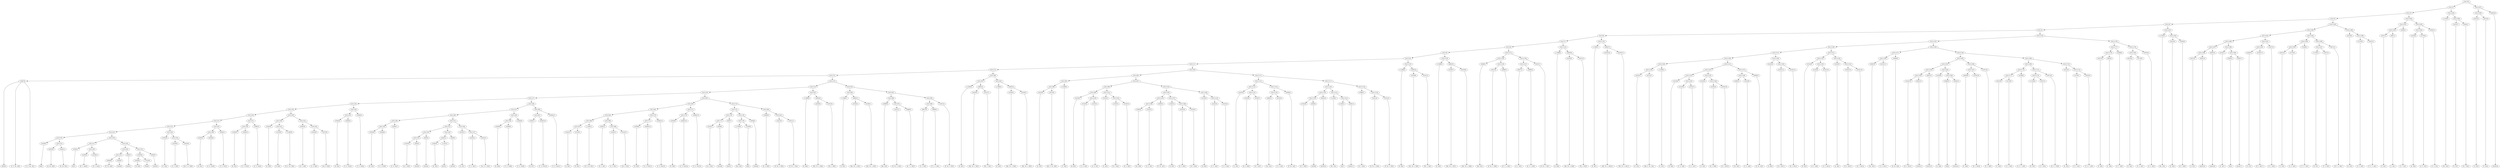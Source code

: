 digraph sample{
"L3467(0)"->"[Dis](0)"
"L3467(0)"->"[C  D  Dis  A](0)"
"L3467(0)"->"[C  D  Dis  A](1)"
"L3538(0)"->"[D](0)"
"L4582(0)"->"[D  Gis  B](0)"
"L4582(1)"->"[D  Gis  B](1)"
"L5411(25)"->"L4582(0)"
"L5411(25)"->"L4582(1)"
"L5411(24)"->"L3538(0)"
"L5411(24)"->"L5411(25)"
"L3538(1)"->"[D](1)"
"L4180(0)"->"[D  G  Ais](0)"
"L4180(1)"->"[D  G  Ais](1)"
"L5411(28)"->"L4180(0)"
"L5411(28)"->"L4180(1)"
"L5411(27)"->"L3538(1)"
"L5411(27)"->"L5411(28)"
"L4009(0)"->"[D  Fis  A](0)"
"L826(0)"->"[rest](0)"
"L5411(31)"->"L4009(0)"
"L5411(31)"->"L826(0)"
"L826(1)"->"[rest](1)"
"L5411(30)"->"L5411(31)"
"L5411(30)"->"L826(1)"
"L3264(0)"->"[D  E](0)"
"L-1552(0)"->"[Fis](0)"
"L3445(0)"->"L3264(0)"
"L3445(0)"->"L-1552(0)"
"L826(2)"->"[rest](2)"
"L5411(32)"->"L3445(0)"
"L5411(32)"->"L826(2)"
"L5411(29)"->"L5411(30)"
"L5411(29)"->"L5411(32)"
"L5411(26)"->"L5411(27)"
"L5411(26)"->"L5411(29)"
"L5411(23)"->"L5411(24)"
"L5411(23)"->"L5411(26)"
"L3163(0)"->"[G  A](0)"
"L4230(0)"->"[C  G  B](0)"
"L4424(0)"->"[Cis  D  G  B](0)"
"L5411(34)"->"L4230(0)"
"L5411(34)"->"L4424(0)"
"L5411(33)"->"L3163(0)"
"L5411(33)"->"L5411(34)"
"L5411(22)"->"L5411(23)"
"L5411(22)"->"L5411(33)"
"L3264(1)"->"[D  E](1)"
"L4394(0)"->"[C  D  Fis](0)"
"L5411(36)"->"L3264(1)"
"L5411(36)"->"L4394(0)"
"L4394(1)"->"[C  D  Fis](1)"
"L5411(35)"->"L5411(36)"
"L5411(35)"->"L4394(1)"
"L5411(21)"->"L5411(22)"
"L5411(21)"->"L5411(35)"
"L3264(2)"->"[D  E](2)"
"L4394(2)"->"[C  D  Fis](2)"
"L5411(38)"->"L3264(2)"
"L5411(38)"->"L4394(2)"
"L4394(3)"->"[C  D  Fis](3)"
"L5411(37)"->"L5411(38)"
"L5411(37)"->"L4394(3)"
"L5411(20)"->"L5411(21)"
"L5411(20)"->"L5411(37)"
"L2442(0)"->"[G  B](0)"
"L2518(0)"->"[D  B](0)"
"L-1483(0)"->"[D  E  Fis  B](0)"
"L5411(41)"->"L2518(0)"
"L5411(41)"->"L-1483(0)"
"L5411(40)"->"L2442(0)"
"L5411(40)"->"L5411(41)"
"L3562(0)"->"[D  G  A](0)"
"L1945(0)"->"[C  D  B](0)"
"L5232(0)"->"[Cis  D  B](0)"
"L5411(43)"->"L1945(0)"
"L5411(43)"->"L5232(0)"
"L5411(42)"->"L3562(0)"
"L5411(42)"->"L5411(43)"
"L5411(39)"->"L5411(40)"
"L5411(39)"->"L5411(42)"
"L5411(19)"->"L5411(20)"
"L5411(19)"->"L5411(39)"
"L3264(3)"->"[D  E](3)"
"L4394(4)"->"[C  D  Fis](4)"
"L5411(45)"->"L3264(3)"
"L5411(45)"->"L4394(4)"
"L4394(5)"->"[C  D  Fis](5)"
"L5411(44)"->"L5411(45)"
"L5411(44)"->"L4394(5)"
"L5411(18)"->"L5411(19)"
"L5411(18)"->"L5411(44)"
"L3264(4)"->"[D  E](4)"
"L4394(6)"->"[C  D  Fis](6)"
"L5411(50)"->"L3264(4)"
"L5411(50)"->"L4394(6)"
"L4394(7)"->"[C  D  Fis](7)"
"L5411(49)"->"L5411(50)"
"L5411(49)"->"L4394(7)"
"L3182(0)"->"[D  G  B](0)"
"L826(3)"->"[rest](3)"
"L5411(54)"->"L3182(0)"
"L5411(54)"->"L826(3)"
"L826(4)"->"[rest](4)"
"L5411(53)"->"L5411(54)"
"L5411(53)"->"L826(4)"
"L3264(5)"->"[D  E](5)"
"L-1552(1)"->"[Fis](1)"
"L3445(1)"->"L3264(5)"
"L3445(1)"->"L-1552(1)"
"L826(5)"->"[rest](5)"
"L5411(55)"->"L3445(1)"
"L5411(55)"->"L826(5)"
"L5411(52)"->"L5411(53)"
"L5411(52)"->"L5411(55)"
"L3163(1)"->"[G  A](1)"
"L4230(1)"->"[C  G  B](1)"
"L4424(1)"->"[Cis  D  G  B](1)"
"L5411(57)"->"L4230(1)"
"L5411(57)"->"L4424(1)"
"L5411(56)"->"L3163(1)"
"L5411(56)"->"L5411(57)"
"L5411(51)"->"L5411(52)"
"L5411(51)"->"L5411(56)"
"L5411(48)"->"L5411(49)"
"L5411(48)"->"L5411(51)"
"L3264(6)"->"[D  E](6)"
"L4394(8)"->"[C  D  Fis](8)"
"L5411(59)"->"L3264(6)"
"L5411(59)"->"L4394(8)"
"L4394(9)"->"[C  D  Fis](9)"
"L5411(58)"->"L5411(59)"
"L5411(58)"->"L4394(9)"
"L5411(47)"->"L5411(48)"
"L5411(47)"->"L5411(58)"
"L3264(7)"->"[D  E](7)"
"L4394(10)"->"[C  D  Fis](10)"
"L5411(61)"->"L3264(7)"
"L5411(61)"->"L4394(10)"
"L4394(11)"->"[C  D  Fis](11)"
"L5411(60)"->"L5411(61)"
"L5411(60)"->"L4394(11)"
"L5411(46)"->"L5411(47)"
"L5411(46)"->"L5411(60)"
"L5411(17)"->"L5411(18)"
"L5411(17)"->"L5411(46)"
"L2442(1)"->"[G  B](1)"
"L2518(1)"->"[D  B](1)"
"L5411(67)"->"L2442(1)"
"L5411(67)"->"L2518(1)"
"L-1483(1)"->"[D  E  Fis  B](1)"
"L5411(66)"->"L5411(67)"
"L5411(66)"->"L-1483(1)"
"L3562(1)"->"[D  G  A](1)"
"L1945(1)"->"[C  D  B](1)"
"L5232(1)"->"[Cis  D  B](1)"
"L5411(69)"->"L1945(1)"
"L5411(69)"->"L5232(1)"
"L5411(68)"->"L3562(1)"
"L5411(68)"->"L5411(69)"
"L5411(65)"->"L5411(66)"
"L5411(65)"->"L5411(68)"
"L3264(8)"->"[D  E](8)"
"L4394(12)"->"[C  D  Fis](12)"
"L5411(71)"->"L3264(8)"
"L5411(71)"->"L4394(12)"
"L4394(13)"->"[C  D  Fis](13)"
"L5411(70)"->"L5411(71)"
"L5411(70)"->"L4394(13)"
"L5411(64)"->"L5411(65)"
"L5411(64)"->"L5411(70)"
"L3264(9)"->"[D  E](9)"
"L4394(14)"->"[C  D  Fis](14)"
"L5411(73)"->"L3264(9)"
"L5411(73)"->"L4394(14)"
"L4394(15)"->"[C  D  Fis](15)"
"L5411(72)"->"L5411(73)"
"L5411(72)"->"L4394(15)"
"L5411(63)"->"L5411(64)"
"L5411(63)"->"L5411(72)"
"L3182(1)"->"[D  G  B](1)"
"L826(6)"->"[rest](6)"
"L5411(77)"->"L3182(1)"
"L5411(77)"->"L826(6)"
"L826(7)"->"[rest](7)"
"L5411(76)"->"L5411(77)"
"L5411(76)"->"L826(7)"
"L-1559(0)"->"[Fis  G](0)"
"L1429(0)"->"[A](0)"
"L5411(79)"->"L-1559(0)"
"L5411(79)"->"L1429(0)"
"L826(8)"->"[rest](8)"
"L5411(78)"->"L5411(79)"
"L5411(78)"->"L826(8)"
"L5411(75)"->"L5411(76)"
"L5411(75)"->"L5411(78)"
"L2960(0)"->"[E  G  B](0)"
"L1821(0)"->"[E  Fis  G  B](0)"
"L1821(1)"->"[E  Fis  G  B](1)"
"L5411(81)"->"L1821(0)"
"L5411(81)"->"L1821(1)"
"L5411(80)"->"L2960(0)"
"L5411(80)"->"L5411(81)"
"L5411(74)"->"L5411(75)"
"L5411(74)"->"L5411(80)"
"L5411(62)"->"L5411(63)"
"L5411(62)"->"L5411(74)"
"L5411(16)"->"L5411(17)"
"L5411(16)"->"L5411(62)"
"L-1499(0)"->"[E  B](0)"
"L4250(0)"->"[Dis  Fis  A  B](0)"
"L4251(0)"->"[Fis  A  B](0)"
"L4905(0)"->"L4250(0)"
"L4905(0)"->"L4251(0)"
"L5411(82)"->"L-1499(0)"
"L5411(82)"->"L4905(0)"
"L5411(15)"->"L5411(16)"
"L5411(15)"->"L5411(82)"
"L-1499(1)"->"[E  B](1)"
"L4250(1)"->"[Dis  Fis  A  B](1)"
"L4250(2)"->"[Dis  Fis  A  B](2)"
"L4905(1)"->"L4250(1)"
"L4905(1)"->"L4250(2)"
"L5411(84)"->"L-1499(1)"
"L5411(84)"->"L4905(1)"
"L4099(0)"->"[Dis  E](0)"
"L1821(2)"->"[E  Fis  G  B](2)"
"L4898(0)"->"[E  G  A  B](0)"
"L5411(87)"->"L1821(2)"
"L5411(87)"->"L4898(0)"
"L5411(86)"->"L4099(0)"
"L5411(86)"->"L5411(87)"
"L4837(0)"->"[C  E  B](0)"
"L4898(1)"->"[E  G  A  B](1)"
"L5411(89)"->"L4837(0)"
"L5411(89)"->"L4898(1)"
"L1821(3)"->"[E  Fis  G  B](3)"
"L5411(88)"->"L5411(89)"
"L5411(88)"->"L1821(3)"
"L5411(85)"->"L5411(86)"
"L5411(85)"->"L5411(88)"
"L5411(83)"->"L5411(84)"
"L5411(83)"->"L5411(85)"
"L5411(14)"->"L5411(15)"
"L5411(14)"->"L5411(83)"
"L5411(13)"->"L3467(0)"
"L5411(13)"->"L5411(14)"
"L-1499(2)"->"[E  B](2)"
"L4250(3)"->"[Dis  Fis  A  B](3)"
"L4251(1)"->"[Fis  A  B](1)"
"L4905(2)"->"L4250(3)"
"L4905(2)"->"L4251(1)"
"L5411(91)"->"L-1499(2)"
"L5411(91)"->"L4905(2)"
"L-1499(3)"->"[E  B](3)"
"L4250(4)"->"[Dis  Fis  A  B](4)"
"L4250(5)"->"[Dis  Fis  A  B](5)"
"L4905(3)"->"L4250(4)"
"L4905(3)"->"L4250(5)"
"L5411(92)"->"L-1499(3)"
"L5411(92)"->"L4905(3)"
"L5411(90)"->"L5411(91)"
"L5411(90)"->"L5411(92)"
"L5411(12)"->"L5411(13)"
"L5411(12)"->"L5411(90)"
"L4253(0)"->"[E  G](0)"
"L4214(0)"->"[Dis  E  Fis  A](0)"
"L5411(96)"->"L4253(0)"
"L5411(96)"->"L4214(0)"
"L-1486(0)"->"[C  D](0)"
"L5411(95)"->"L5411(96)"
"L5411(95)"->"L-1486(0)"
"L2518(2)"->"[D  B](2)"
"L3102(0)"->"[C  D  A](0)"
"L3102(1)"->"[C  D  A](1)"
"L5411(100)"->"L3102(0)"
"L5411(100)"->"L3102(1)"
"L5411(99)"->"L2518(2)"
"L5411(99)"->"L5411(100)"
"L3163(2)"->"[G  A](2)"
"L3182(2)"->"[D  G  B](2)"
"L3182(3)"->"[D  G  B](3)"
"L5411(102)"->"L3182(2)"
"L5411(102)"->"L3182(3)"
"L5411(101)"->"L3163(2)"
"L5411(101)"->"L5411(102)"
"L5411(98)"->"L5411(99)"
"L5411(98)"->"L5411(101)"
"L2965(0)"->"[Cis  D](0)"
"L3102(2)"->"[C  D  A](2)"
"L5411(106)"->"L2965(0)"
"L5411(106)"->"L3102(2)"
"L4009(1)"->"[D  Fis  A](1)"
"L5411(105)"->"L5411(106)"
"L5411(105)"->"L4009(1)"
"L2442(2)"->"[G  B](2)"
"L3182(4)"->"[D  G  B](4)"
"L3182(5)"->"[D  G  B](5)"
"L5411(108)"->"L3182(4)"
"L5411(108)"->"L3182(5)"
"L5411(107)"->"L2442(2)"
"L5411(107)"->"L5411(108)"
"L5411(104)"->"L5411(105)"
"L5411(104)"->"L5411(107)"
"L2518(3)"->"[D  B](3)"
"L3102(3)"->"[C  D  A](3)"
"L3102(4)"->"[C  D  A](4)"
"L5411(110)"->"L3102(3)"
"L5411(110)"->"L3102(4)"
"L5411(109)"->"L2518(3)"
"L5411(109)"->"L5411(110)"
"L5411(103)"->"L5411(104)"
"L5411(103)"->"L5411(109)"
"L5411(97)"->"L5411(98)"
"L5411(97)"->"L5411(103)"
"L5411(94)"->"L5411(95)"
"L5411(94)"->"L5411(97)"
"L3163(3)"->"[G  A](3)"
"L3182(6)"->"[D  G  B](6)"
"L3182(7)"->"[D  G  B](7)"
"L5411(114)"->"L3182(6)"
"L5411(114)"->"L3182(7)"
"L5411(113)"->"L3163(3)"
"L5411(113)"->"L5411(114)"
"L2965(1)"->"[Cis  D](1)"
"L3102(5)"->"[C  D  A](5)"
"L5411(116)"->"L2965(1)"
"L5411(116)"->"L3102(5)"
"L4009(2)"->"[D  Fis  A](2)"
"L5411(115)"->"L5411(116)"
"L5411(115)"->"L4009(2)"
"L5411(112)"->"L5411(113)"
"L5411(112)"->"L5411(115)"
"L3182(8)"->"[D  G  B](8)"
"L826(9)"->"[rest](9)"
"L5411(120)"->"L3182(8)"
"L5411(120)"->"L826(9)"
"L826(10)"->"[rest](10)"
"L5411(119)"->"L5411(120)"
"L5411(119)"->"L826(10)"
"L-1559(1)"->"[Fis  G](1)"
"L1429(1)"->"[A](1)"
"L826(11)"->"[rest](11)"
"L5411(122)"->"L1429(1)"
"L5411(122)"->"L826(11)"
"L5411(121)"->"L-1559(1)"
"L5411(121)"->"L5411(122)"
"L5411(118)"->"L5411(119)"
"L5411(118)"->"L5411(121)"
"L2960(1)"->"[E  G  B](1)"
"L1821(4)"->"[E  Fis  G  B](4)"
"L1821(5)"->"[E  Fis  G  B](5)"
"L5411(124)"->"L1821(4)"
"L5411(124)"->"L1821(5)"
"L5411(123)"->"L2960(1)"
"L5411(123)"->"L5411(124)"
"L5411(117)"->"L5411(118)"
"L5411(117)"->"L5411(123)"
"L5411(111)"->"L5411(112)"
"L5411(111)"->"L5411(117)"
"L5411(93)"->"L5411(94)"
"L5411(93)"->"L5411(111)"
"L5411(11)"->"L5411(12)"
"L5411(11)"->"L5411(93)"
"L-1499(4)"->"[E  B](4)"
"L4250(6)"->"[Dis  Fis  A  B](6)"
"L4251(2)"->"[Fis  A  B](2)"
"L4905(4)"->"L4250(6)"
"L4905(4)"->"L4251(2)"
"L5411(125)"->"L-1499(4)"
"L5411(125)"->"L4905(4)"
"L5411(10)"->"L5411(11)"
"L5411(10)"->"L5411(125)"
"L-1499(5)"->"[E  B](5)"
"L4250(7)"->"[Dis  Fis  A  B](7)"
"L4250(8)"->"[Dis  Fis  A  B](8)"
"L4905(5)"->"L4250(7)"
"L4905(5)"->"L4250(8)"
"L5411(126)"->"L-1499(5)"
"L5411(126)"->"L4905(5)"
"L5411(9)"->"L5411(10)"
"L5411(9)"->"L5411(126)"
"L4099(1)"->"[Dis  E](1)"
"L1821(6)"->"[E  Fis  G  B](6)"
"L4898(2)"->"[E  G  A  B](2)"
"L5411(129)"->"L1821(6)"
"L5411(129)"->"L4898(2)"
"L5411(128)"->"L4099(1)"
"L5411(128)"->"L5411(129)"
"L4837(1)"->"[C  E  B](1)"
"L4898(3)"->"[E  G  A  B](3)"
"L5411(131)"->"L4837(1)"
"L5411(131)"->"L4898(3)"
"L1821(7)"->"[E  Fis  G  B](7)"
"L5411(130)"->"L5411(131)"
"L5411(130)"->"L1821(7)"
"L5411(127)"->"L5411(128)"
"L5411(127)"->"L5411(130)"
"L5411(8)"->"L5411(9)"
"L5411(8)"->"L5411(127)"
"L-1499(6)"->"[E  B](6)"
"L4250(9)"->"[Dis  Fis  A  B](9)"
"L4251(3)"->"[Fis  A  B](3)"
"L4905(6)"->"L4250(9)"
"L4905(6)"->"L4251(3)"
"L5411(132)"->"L-1499(6)"
"L5411(132)"->"L4905(6)"
"L5411(7)"->"L5411(8)"
"L5411(7)"->"L5411(132)"
"L-1499(7)"->"[E  B](7)"
"L4250(10)"->"[Dis  Fis  A  B](10)"
"L4250(11)"->"[Dis  Fis  A  B](11)"
"L4905(7)"->"L4250(10)"
"L4905(7)"->"L4250(11)"
"L5411(133)"->"L-1499(7)"
"L5411(133)"->"L4905(7)"
"L5411(6)"->"L5411(7)"
"L5411(6)"->"L5411(133)"
"L4253(1)"->"[E  G](1)"
"L4214(1)"->"[Dis  E  Fis  A](1)"
"L5411(140)"->"L4253(1)"
"L5411(140)"->"L4214(1)"
"L-1486(1)"->"[C  D](1)"
"L5411(139)"->"L5411(140)"
"L5411(139)"->"L-1486(1)"
"L2518(4)"->"[D  B](4)"
"L3102(6)"->"[C  D  A](6)"
"L3102(7)"->"[C  D  A](7)"
"L5411(144)"->"L3102(6)"
"L5411(144)"->"L3102(7)"
"L5411(143)"->"L2518(4)"
"L5411(143)"->"L5411(144)"
"L3163(4)"->"[G  A](4)"
"L3182(9)"->"[D  G  B](9)"
"L3182(10)"->"[D  G  B](10)"
"L5411(146)"->"L3182(9)"
"L5411(146)"->"L3182(10)"
"L5411(145)"->"L3163(4)"
"L5411(145)"->"L5411(146)"
"L5411(142)"->"L5411(143)"
"L5411(142)"->"L5411(145)"
"L2965(2)"->"[Cis  D](2)"
"L3102(8)"->"[C  D  A](8)"
"L5411(148)"->"L2965(2)"
"L5411(148)"->"L3102(8)"
"L4009(3)"->"[D  Fis  A](3)"
"L5411(147)"->"L5411(148)"
"L5411(147)"->"L4009(3)"
"L5411(141)"->"L5411(142)"
"L5411(141)"->"L5411(147)"
"L5411(138)"->"L5411(139)"
"L5411(138)"->"L5411(141)"
"L2442(3)"->"[G  B](3)"
"L3182(11)"->"[D  G  B](11)"
"L3182(12)"->"[D  G  B](12)"
"L5411(150)"->"L3182(11)"
"L5411(150)"->"L3182(12)"
"L5411(149)"->"L2442(3)"
"L5411(149)"->"L5411(150)"
"L5411(137)"->"L5411(138)"
"L5411(137)"->"L5411(149)"
"L2518(5)"->"[D  B](5)"
"L3102(9)"->"[C  D  A](9)"
"L3102(10)"->"[C  D  A](10)"
"L5411(153)"->"L3102(9)"
"L5411(153)"->"L3102(10)"
"L5411(152)"->"L2518(5)"
"L5411(152)"->"L5411(153)"
"L3163(5)"->"[G  A](5)"
"L3182(13)"->"[D  G  B](13)"
"L3182(14)"->"[D  G  B](14)"
"L5411(155)"->"L3182(13)"
"L5411(155)"->"L3182(14)"
"L5411(154)"->"L3163(5)"
"L5411(154)"->"L5411(155)"
"L5411(151)"->"L5411(152)"
"L5411(151)"->"L5411(154)"
"L5411(136)"->"L5411(137)"
"L5411(136)"->"L5411(151)"
"L2965(3)"->"[Cis  D](3)"
"L3102(11)"->"[C  D  A](11)"
"L5411(158)"->"L2965(3)"
"L5411(158)"->"L3102(11)"
"L4009(4)"->"[D  Fis  A](4)"
"L5411(157)"->"L5411(158)"
"L5411(157)"->"L4009(4)"
"L3182(15)"->"[D  G  B](15)"
"L826(12)"->"[rest](12)"
"L5411(163)"->"L3182(15)"
"L5411(163)"->"L826(12)"
"L826(13)"->"[rest](13)"
"L5411(162)"->"L5411(163)"
"L5411(162)"->"L826(13)"
"L3163(6)"->"[G  A](6)"
"L2884(0)"->"[G](0)"
"L826(14)"->"[rest](14)"
"L5411(165)"->"L2884(0)"
"L5411(165)"->"L826(14)"
"L5411(164)"->"L3163(6)"
"L5411(164)"->"L5411(165)"
"L5411(161)"->"L5411(162)"
"L5411(161)"->"L5411(164)"
"L4484(0)"->"[F  G](0)"
"L3182(16)"->"[D  G  B](16)"
"L5411(167)"->"L4484(0)"
"L5411(167)"->"L3182(16)"
"L1657(0)"->"[F  G  B](0)"
"L5411(166)"->"L5411(167)"
"L5411(166)"->"L1657(0)"
"L5411(160)"->"L5411(161)"
"L5411(160)"->"L5411(166)"
"L4522(0)"->"[C  E](0)"
"L2279(0)"->"[C  E  G](0)"
"L5411(171)"->"L4522(0)"
"L5411(171)"->"L2279(0)"
"L2289(0)"->"[C  E  F  G](0)"
"L5411(170)"->"L5411(171)"
"L5411(170)"->"L2289(0)"
"L-1530(0)"->"[D  F](0)"
"L1657(1)"->"[F  G  B](1)"
"L5411(173)"->"L-1530(0)"
"L5411(173)"->"L1657(1)"
"L3872(0)"->"[D  F  G  B](0)"
"L5411(172)"->"L5411(173)"
"L5411(172)"->"L3872(0)"
"L5411(169)"->"L5411(170)"
"L5411(169)"->"L5411(172)"
"L4253(2)"->"[E  G](2)"
"L2279(1)"->"[C  E  G](1)"
"L3425(0)"->"[C  E  G  A](0)"
"L5411(175)"->"L2279(1)"
"L5411(175)"->"L3425(0)"
"L5411(174)"->"L4253(2)"
"L5411(174)"->"L5411(175)"
"L5411(168)"->"L5411(169)"
"L5411(168)"->"L5411(174)"
"L5411(159)"->"L5411(160)"
"L5411(159)"->"L5411(168)"
"L5411(156)"->"L5411(157)"
"L5411(156)"->"L5411(159)"
"L5411(135)"->"L5411(136)"
"L5411(135)"->"L5411(156)"
"L3557(0)"->"[F  A](0)"
"L681(0)"->"[C  A](0)"
"L5411(178)"->"L3557(0)"
"L5411(178)"->"L681(0)"
"L5368(0)"->"[C  F  A](0)"
"L5411(177)"->"L5411(178)"
"L5411(177)"->"L5368(0)"
"L4253(3)"->"[E  G](3)"
"L2279(2)"->"[C  E  G](2)"
"L5411(180)"->"L4253(3)"
"L5411(180)"->"L2279(2)"
"L3032(0)"->"[C  G  A](0)"
"L5411(179)"->"L5411(180)"
"L5411(179)"->"L3032(0)"
"L5411(176)"->"L5411(177)"
"L5411(176)"->"L5411(179)"
"L5411(134)"->"L5411(135)"
"L5411(134)"->"L5411(176)"
"L5411(5)"->"L5411(6)"
"L5411(5)"->"L5411(134)"
"L-1559(2)"->"[Fis  G](2)"
"L4253(4)"->"[E  G](4)"
"L4304(0)"->"[D  F  B](0)"
"L5411(182)"->"L4253(4)"
"L5411(182)"->"L4304(0)"
"L5411(181)"->"L-1559(2)"
"L5411(181)"->"L5411(182)"
"L5411(4)"->"L5411(5)"
"L5411(4)"->"L5411(181)"
"L4522(1)"->"[C  E](1)"
"L826(15)"->"[rest](15)"
"L5411(188)"->"L4522(1)"
"L5411(188)"->"L826(15)"
"L826(16)"->"[rest](16)"
"L5411(187)"->"L5411(188)"
"L5411(187)"->"L826(16)"
"L3163(7)"->"[G  A](7)"
"L2884(1)"->"[G](1)"
"L826(17)"->"[rest](17)"
"L5411(190)"->"L2884(1)"
"L5411(190)"->"L826(17)"
"L5411(189)"->"L3163(7)"
"L5411(189)"->"L5411(190)"
"L5411(186)"->"L5411(187)"
"L5411(186)"->"L5411(189)"
"L4484(1)"->"[F  G](1)"
"L3182(17)"->"[D  G  B](17)"
"L5411(192)"->"L4484(1)"
"L5411(192)"->"L3182(17)"
"L1657(2)"->"[F  G  B](2)"
"L5411(191)"->"L5411(192)"
"L5411(191)"->"L1657(2)"
"L5411(185)"->"L5411(186)"
"L5411(185)"->"L5411(191)"
"L4522(2)"->"[C  E](2)"
"L2279(3)"->"[C  E  G](3)"
"L5411(195)"->"L4522(2)"
"L5411(195)"->"L2279(3)"
"L2289(1)"->"[C  E  F  G](1)"
"L5411(194)"->"L5411(195)"
"L5411(194)"->"L2289(1)"
"L-1530(1)"->"[D  F](1)"
"L1657(3)"->"[F  G  B](3)"
"L5411(197)"->"L-1530(1)"
"L5411(197)"->"L1657(3)"
"L3872(1)"->"[D  F  G  B](1)"
"L5411(196)"->"L5411(197)"
"L5411(196)"->"L3872(1)"
"L5411(193)"->"L5411(194)"
"L5411(193)"->"L5411(196)"
"L5411(184)"->"L5411(185)"
"L5411(184)"->"L5411(193)"
"L4253(5)"->"[E  G](5)"
"L2279(4)"->"[C  E  G](4)"
"L3425(1)"->"[C  E  G  A](1)"
"L5411(199)"->"L2279(4)"
"L5411(199)"->"L3425(1)"
"L5411(198)"->"L4253(5)"
"L5411(198)"->"L5411(199)"
"L5411(183)"->"L5411(184)"
"L5411(183)"->"L5411(198)"
"L5411(3)"->"L5411(4)"
"L5411(3)"->"L5411(183)"
"L3557(1)"->"[F  A](1)"
"L681(1)"->"[C  A](1)"
"L5411(202)"->"L3557(1)"
"L5411(202)"->"L681(1)"
"L5368(1)"->"[C  F  A](1)"
"L5411(201)"->"L5411(202)"
"L5411(201)"->"L5368(1)"
"L4253(6)"->"[E  G](6)"
"L2279(5)"->"[C  E  G](5)"
"L5411(204)"->"L4253(6)"
"L5411(204)"->"L2279(5)"
"L3032(1)"->"[C  G  A](1)"
"L5411(203)"->"L5411(204)"
"L5411(203)"->"L3032(1)"
"L5411(200)"->"L5411(201)"
"L5411(200)"->"L5411(203)"
"L5411(2)"->"L5411(3)"
"L5411(2)"->"L5411(200)"
"L-1559(3)"->"[Fis  G](3)"
"L4253(7)"->"[E  G](7)"
"L4304(1)"->"[D  F  B](1)"
"L5411(206)"->"L4253(7)"
"L5411(206)"->"L4304(1)"
"L5411(205)"->"L-1559(3)"
"L5411(205)"->"L5411(206)"
"L5411(1)"->"L5411(2)"
"L5411(1)"->"L5411(205)"
"L4522(3)"->"[C  E](3)"
"L4522(4)"->"[C  E](4)"
"L5411(208)"->"L4522(3)"
"L5411(208)"->"L4522(4)"
"L826(18)"->"[rest](18)"
"L5411(207)"->"L5411(208)"
"L5411(207)"->"L826(18)"
"L5411(0)"->"L5411(1)"
"L5411(0)"->"L5411(207)"
{rank = min; "L5411(0)"}
{rank = same; "L5411(1)"; "L5411(207)";}
{rank = same; "L5411(2)"; "L5411(205)"; "L5411(208)"; "L826(18)";}
{rank = same; "L5411(3)"; "L5411(200)"; "L-1559(3)"; "L5411(206)"; "L4522(3)"; "L4522(4)";}
{rank = same; "L5411(4)"; "L5411(183)"; "L5411(201)"; "L5411(203)"; "L4253(7)"; "L4304(1)";}
{rank = same; "L5411(5)"; "L5411(181)"; "L5411(184)"; "L5411(198)"; "L5411(202)"; "L5368(1)"; "L5411(204)"; "L3032(1)";}
{rank = same; "L5411(6)"; "L5411(134)"; "L-1559(2)"; "L5411(182)"; "L5411(185)"; "L5411(193)"; "L4253(5)"; "L5411(199)"; "L3557(1)"; "L681(1)"; "L4253(6)"; "L2279(5)";}
{rank = same; "L5411(7)"; "L5411(133)"; "L5411(135)"; "L5411(176)"; "L4253(4)"; "L4304(0)"; "L5411(186)"; "L5411(191)"; "L5411(194)"; "L5411(196)"; "L2279(4)"; "L3425(1)";}
{rank = same; "L5411(8)"; "L5411(132)"; "L-1499(7)"; "L4905(7)"; "L5411(136)"; "L5411(156)"; "L5411(177)"; "L5411(179)"; "L5411(187)"; "L5411(189)"; "L5411(192)"; "L1657(2)"; "L5411(195)"; "L2289(1)"; "L5411(197)"; "L3872(1)";}
{rank = same; "L5411(9)"; "L5411(127)"; "L-1499(6)"; "L4905(6)"; "L4250(10)"; "L4250(11)"; "L5411(137)"; "L5411(151)"; "L5411(157)"; "L5411(159)"; "L5411(178)"; "L5368(0)"; "L5411(180)"; "L3032(0)"; "L5411(188)"; "L826(16)"; "L3163(7)"; "L5411(190)"; "L4484(1)"; "L3182(17)"; "L4522(2)"; "L2279(3)"; "L-1530(1)"; "L1657(3)";}
{rank = same; "L5411(10)"; "L5411(126)"; "L5411(128)"; "L5411(130)"; "L4250(9)"; "L4251(3)"; "L5411(138)"; "L5411(149)"; "L5411(152)"; "L5411(154)"; "L5411(158)"; "L4009(4)"; "L5411(160)"; "L5411(168)"; "L3557(0)"; "L681(0)"; "L4253(3)"; "L2279(2)"; "L4522(1)"; "L826(15)"; "L2884(1)"; "L826(17)";}
{rank = same; "L5411(11)"; "L5411(125)"; "L-1499(5)"; "L4905(5)"; "L4099(1)"; "L5411(129)"; "L5411(131)"; "L1821(7)"; "L5411(139)"; "L5411(141)"; "L2442(3)"; "L5411(150)"; "L2518(5)"; "L5411(153)"; "L3163(5)"; "L5411(155)"; "L2965(3)"; "L3102(11)"; "L5411(161)"; "L5411(166)"; "L5411(169)"; "L5411(174)";}
{rank = same; "L5411(12)"; "L5411(93)"; "L-1499(4)"; "L4905(4)"; "L4250(7)"; "L4250(8)"; "L1821(6)"; "L4898(2)"; "L4837(1)"; "L4898(3)"; "L5411(140)"; "L-1486(1)"; "L5411(142)"; "L5411(147)"; "L3182(11)"; "L3182(12)"; "L3102(9)"; "L3102(10)"; "L3182(13)"; "L3182(14)"; "L5411(162)"; "L5411(164)"; "L5411(167)"; "L1657(0)"; "L5411(170)"; "L5411(172)"; "L4253(2)"; "L5411(175)";}
{rank = same; "L5411(13)"; "L5411(90)"; "L5411(94)"; "L5411(111)"; "L4250(6)"; "L4251(2)"; "L4253(1)"; "L4214(1)"; "L5411(143)"; "L5411(145)"; "L5411(148)"; "L4009(3)"; "L5411(163)"; "L826(13)"; "L3163(6)"; "L5411(165)"; "L4484(0)"; "L3182(16)"; "L5411(171)"; "L2289(0)"; "L5411(173)"; "L3872(0)"; "L2279(1)"; "L3425(0)";}
{rank = same; "L3467(0)"; "L5411(14)"; "L5411(91)"; "L5411(92)"; "L5411(95)"; "L5411(97)"; "L5411(112)"; "L5411(117)"; "L2518(4)"; "L5411(144)"; "L3163(4)"; "L5411(146)"; "L2965(2)"; "L3102(8)"; "L3182(15)"; "L826(12)"; "L2884(0)"; "L826(14)"; "L4522(0)"; "L2279(0)"; "L-1530(0)"; "L1657(1)";}
{rank = same; "L5411(15)"; "L5411(83)"; "L-1499(2)"; "L4905(2)"; "L-1499(3)"; "L4905(3)"; "L5411(96)"; "L-1486(0)"; "L5411(98)"; "L5411(103)"; "L5411(113)"; "L5411(115)"; "L5411(118)"; "L5411(123)"; "L3102(6)"; "L3102(7)"; "L3182(9)"; "L3182(10)";}
{rank = same; "L5411(16)"; "L5411(82)"; "L5411(84)"; "L5411(85)"; "L4250(3)"; "L4251(1)"; "L4250(4)"; "L4250(5)"; "L4253(0)"; "L4214(0)"; "L5411(99)"; "L5411(101)"; "L5411(104)"; "L5411(109)"; "L3163(3)"; "L5411(114)"; "L5411(116)"; "L4009(2)"; "L5411(119)"; "L5411(121)"; "L2960(1)"; "L5411(124)";}
{rank = same; "L5411(17)"; "L5411(62)"; "L-1499(0)"; "L4905(0)"; "L-1499(1)"; "L4905(1)"; "L5411(86)"; "L5411(88)"; "L2518(2)"; "L5411(100)"; "L3163(2)"; "L5411(102)"; "L5411(105)"; "L5411(107)"; "L2518(3)"; "L5411(110)"; "L3182(6)"; "L3182(7)"; "L2965(1)"; "L3102(5)"; "L5411(120)"; "L826(10)"; "L-1559(1)"; "L5411(122)"; "L1821(4)"; "L1821(5)";}
{rank = same; "L5411(18)"; "L5411(46)"; "L5411(63)"; "L5411(74)"; "L4250(0)"; "L4251(0)"; "L4250(1)"; "L4250(2)"; "L4099(0)"; "L5411(87)"; "L5411(89)"; "L1821(3)"; "L3102(0)"; "L3102(1)"; "L3182(2)"; "L3182(3)"; "L5411(106)"; "L4009(1)"; "L2442(2)"; "L5411(108)"; "L3102(3)"; "L3102(4)"; "L3182(8)"; "L826(9)"; "L1429(1)"; "L826(11)";}
{rank = same; "L5411(19)"; "L5411(44)"; "L5411(47)"; "L5411(60)"; "L5411(64)"; "L5411(72)"; "L5411(75)"; "L5411(80)"; "L1821(2)"; "L4898(0)"; "L4837(0)"; "L4898(1)"; "L2965(0)"; "L3102(2)"; "L3182(4)"; "L3182(5)";}
{rank = same; "L5411(20)"; "L5411(39)"; "L5411(45)"; "L4394(5)"; "L5411(48)"; "L5411(58)"; "L5411(61)"; "L4394(11)"; "L5411(65)"; "L5411(70)"; "L5411(73)"; "L4394(15)"; "L5411(76)"; "L5411(78)"; "L2960(0)"; "L5411(81)";}
{rank = same; "L5411(21)"; "L5411(37)"; "L5411(40)"; "L5411(42)"; "L3264(3)"; "L4394(4)"; "L5411(49)"; "L5411(51)"; "L5411(59)"; "L4394(9)"; "L3264(7)"; "L4394(10)"; "L5411(66)"; "L5411(68)"; "L5411(71)"; "L4394(13)"; "L3264(9)"; "L4394(14)"; "L5411(77)"; "L826(7)"; "L5411(79)"; "L826(8)"; "L1821(0)"; "L1821(1)";}
{rank = same; "L5411(22)"; "L5411(35)"; "L5411(38)"; "L4394(3)"; "L2442(0)"; "L5411(41)"; "L3562(0)"; "L5411(43)"; "L5411(50)"; "L4394(7)"; "L5411(52)"; "L5411(56)"; "L3264(6)"; "L4394(8)"; "L5411(67)"; "L-1483(1)"; "L3562(1)"; "L5411(69)"; "L3264(8)"; "L4394(12)"; "L3182(1)"; "L826(6)"; "L-1559(0)"; "L1429(0)";}
{rank = same; "L5411(23)"; "L5411(33)"; "L5411(36)"; "L4394(1)"; "L3264(2)"; "L4394(2)"; "L2518(0)"; "L-1483(0)"; "L1945(0)"; "L5232(0)"; "L3264(4)"; "L4394(6)"; "L5411(53)"; "L5411(55)"; "L3163(1)"; "L5411(57)"; "L2442(1)"; "L2518(1)"; "L1945(1)"; "L5232(1)";}
{rank = same; "L5411(24)"; "L5411(26)"; "L3163(0)"; "L5411(34)"; "L3264(1)"; "L4394(0)"; "L5411(54)"; "L826(4)"; "L3445(1)"; "L826(5)"; "L4230(1)"; "L4424(1)";}
{rank = same; "L3538(0)"; "L5411(25)"; "L5411(27)"; "L5411(29)"; "L4230(0)"; "L4424(0)"; "L3182(0)"; "L826(3)"; "L3264(5)"; "L-1552(1)";}
{rank = same; "L4582(0)"; "L4582(1)"; "L3538(1)"; "L5411(28)"; "L5411(30)"; "L5411(32)";}
{rank = same; "L4180(0)"; "L4180(1)"; "L5411(31)"; "L826(1)"; "L3445(0)"; "L826(2)";}
{rank = same; "L4009(0)"; "L826(0)"; "L3264(0)"; "L-1552(0)";}
{rank = max; "[A](0)"; "[A](1)"; "[C  A](0)"; "[C  A](1)"; "[C  D  A](0)"; "[C  D  A](1)"; "[C  D  A](10)"; "[C  D  A](11)"; "[C  D  A](2)"; "[C  D  A](3)"; "[C  D  A](4)"; "[C  D  A](5)"; "[C  D  A](6)"; "[C  D  A](7)"; "[C  D  A](8)"; "[C  D  A](9)"; "[C  D  B](0)"; "[C  D  B](1)"; "[C  D  Dis  A](0)"; "[C  D  Dis  A](1)"; "[C  D  Fis](0)"; "[C  D  Fis](1)"; "[C  D  Fis](10)"; "[C  D  Fis](11)"; "[C  D  Fis](12)"; "[C  D  Fis](13)"; "[C  D  Fis](14)"; "[C  D  Fis](15)"; "[C  D  Fis](2)"; "[C  D  Fis](3)"; "[C  D  Fis](4)"; "[C  D  Fis](5)"; "[C  D  Fis](6)"; "[C  D  Fis](7)"; "[C  D  Fis](8)"; "[C  D  Fis](9)"; "[C  D](0)"; "[C  D](1)"; "[C  E  B](0)"; "[C  E  B](1)"; "[C  E  F  G](0)"; "[C  E  F  G](1)"; "[C  E  G  A](0)"; "[C  E  G  A](1)"; "[C  E  G](0)"; "[C  E  G](1)"; "[C  E  G](2)"; "[C  E  G](3)"; "[C  E  G](4)"; "[C  E  G](5)"; "[C  E](0)"; "[C  E](1)"; "[C  E](2)"; "[C  E](3)"; "[C  E](4)"; "[C  F  A](0)"; "[C  F  A](1)"; "[C  G  A](0)"; "[C  G  A](1)"; "[C  G  B](0)"; "[C  G  B](1)"; "[Cis  D  B](0)"; "[Cis  D  B](1)"; "[Cis  D  G  B](0)"; "[Cis  D  G  B](1)"; "[Cis  D](0)"; "[Cis  D](1)"; "[Cis  D](2)"; "[Cis  D](3)"; "[D  B](0)"; "[D  B](1)"; "[D  B](2)"; "[D  B](3)"; "[D  B](4)"; "[D  B](5)"; "[D  E  Fis  B](0)"; "[D  E  Fis  B](1)"; "[D  E](0)"; "[D  E](1)"; "[D  E](2)"; "[D  E](3)"; "[D  E](4)"; "[D  E](5)"; "[D  E](6)"; "[D  E](7)"; "[D  E](8)"; "[D  E](9)"; "[D  F  B](0)"; "[D  F  B](1)"; "[D  F  G  B](0)"; "[D  F  G  B](1)"; "[D  F](0)"; "[D  F](1)"; "[D  Fis  A](0)"; "[D  Fis  A](1)"; "[D  Fis  A](2)"; "[D  Fis  A](3)"; "[D  Fis  A](4)"; "[D  G  A](0)"; "[D  G  A](1)"; "[D  G  Ais](0)"; "[D  G  Ais](1)"; "[D  G  B](0)"; "[D  G  B](1)"; "[D  G  B](10)"; "[D  G  B](11)"; "[D  G  B](12)"; "[D  G  B](13)"; "[D  G  B](14)"; "[D  G  B](15)"; "[D  G  B](16)"; "[D  G  B](17)"; "[D  G  B](2)"; "[D  G  B](3)"; "[D  G  B](4)"; "[D  G  B](5)"; "[D  G  B](6)"; "[D  G  B](7)"; "[D  G  B](8)"; "[D  G  B](9)"; "[D  Gis  B](0)"; "[D  Gis  B](1)"; "[D](0)"; "[D](1)"; "[Dis  E  Fis  A](0)"; "[Dis  E  Fis  A](1)"; "[Dis  E](0)"; "[Dis  E](1)"; "[Dis  Fis  A  B](0)"; "[Dis  Fis  A  B](1)"; "[Dis  Fis  A  B](10)"; "[Dis  Fis  A  B](11)"; "[Dis  Fis  A  B](2)"; "[Dis  Fis  A  B](3)"; "[Dis  Fis  A  B](4)"; "[Dis  Fis  A  B](5)"; "[Dis  Fis  A  B](6)"; "[Dis  Fis  A  B](7)"; "[Dis  Fis  A  B](8)"; "[Dis  Fis  A  B](9)"; "[Dis](0)"; "[E  B](0)"; "[E  B](1)"; "[E  B](2)"; "[E  B](3)"; "[E  B](4)"; "[E  B](5)"; "[E  B](6)"; "[E  B](7)"; "[E  Fis  G  B](0)"; "[E  Fis  G  B](1)"; "[E  Fis  G  B](2)"; "[E  Fis  G  B](3)"; "[E  Fis  G  B](4)"; "[E  Fis  G  B](5)"; "[E  Fis  G  B](6)"; "[E  Fis  G  B](7)"; "[E  G  A  B](0)"; "[E  G  A  B](1)"; "[E  G  A  B](2)"; "[E  G  A  B](3)"; "[E  G  B](0)"; "[E  G  B](1)"; "[E  G](0)"; "[E  G](1)"; "[E  G](2)"; "[E  G](3)"; "[E  G](4)"; "[E  G](5)"; "[E  G](6)"; "[E  G](7)"; "[F  A](0)"; "[F  A](1)"; "[F  G  B](0)"; "[F  G  B](1)"; "[F  G  B](2)"; "[F  G  B](3)"; "[F  G](0)"; "[F  G](1)"; "[Fis  A  B](0)"; "[Fis  A  B](1)"; "[Fis  A  B](2)"; "[Fis  A  B](3)"; "[Fis  G](0)"; "[Fis  G](1)"; "[Fis  G](2)"; "[Fis  G](3)"; "[Fis](0)"; "[Fis](1)"; "[G  A](0)"; "[G  A](1)"; "[G  A](2)"; "[G  A](3)"; "[G  A](4)"; "[G  A](5)"; "[G  A](6)"; "[G  A](7)"; "[G  B](0)"; "[G  B](1)"; "[G  B](2)"; "[G  B](3)"; "[G](0)"; "[G](1)"; "[rest](0)"; "[rest](1)"; "[rest](10)"; "[rest](11)"; "[rest](12)"; "[rest](13)"; "[rest](14)"; "[rest](15)"; "[rest](16)"; "[rest](17)"; "[rest](18)"; "[rest](2)"; "[rest](3)"; "[rest](4)"; "[rest](5)"; "[rest](6)"; "[rest](7)"; "[rest](8)"; "[rest](9)";}
}